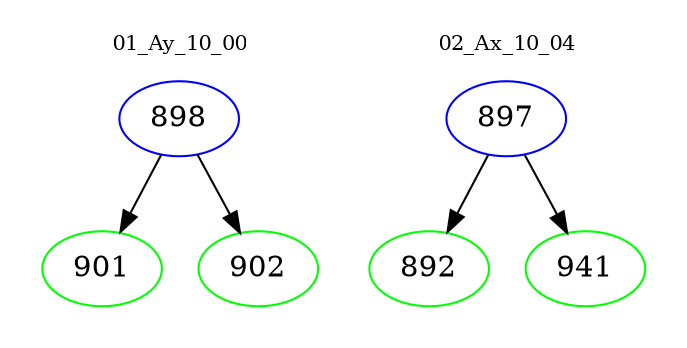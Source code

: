 digraph{
subgraph cluster_0 {
color = white
label = "01_Ay_10_00";
fontsize=10;
T0_898 [label="898", color="blue"]
T0_898 -> T0_901 [color="black"]
T0_901 [label="901", color="green"]
T0_898 -> T0_902 [color="black"]
T0_902 [label="902", color="green"]
}
subgraph cluster_1 {
color = white
label = "02_Ax_10_04";
fontsize=10;
T1_897 [label="897", color="blue"]
T1_897 -> T1_892 [color="black"]
T1_892 [label="892", color="green"]
T1_897 -> T1_941 [color="black"]
T1_941 [label="941", color="green"]
}
}
